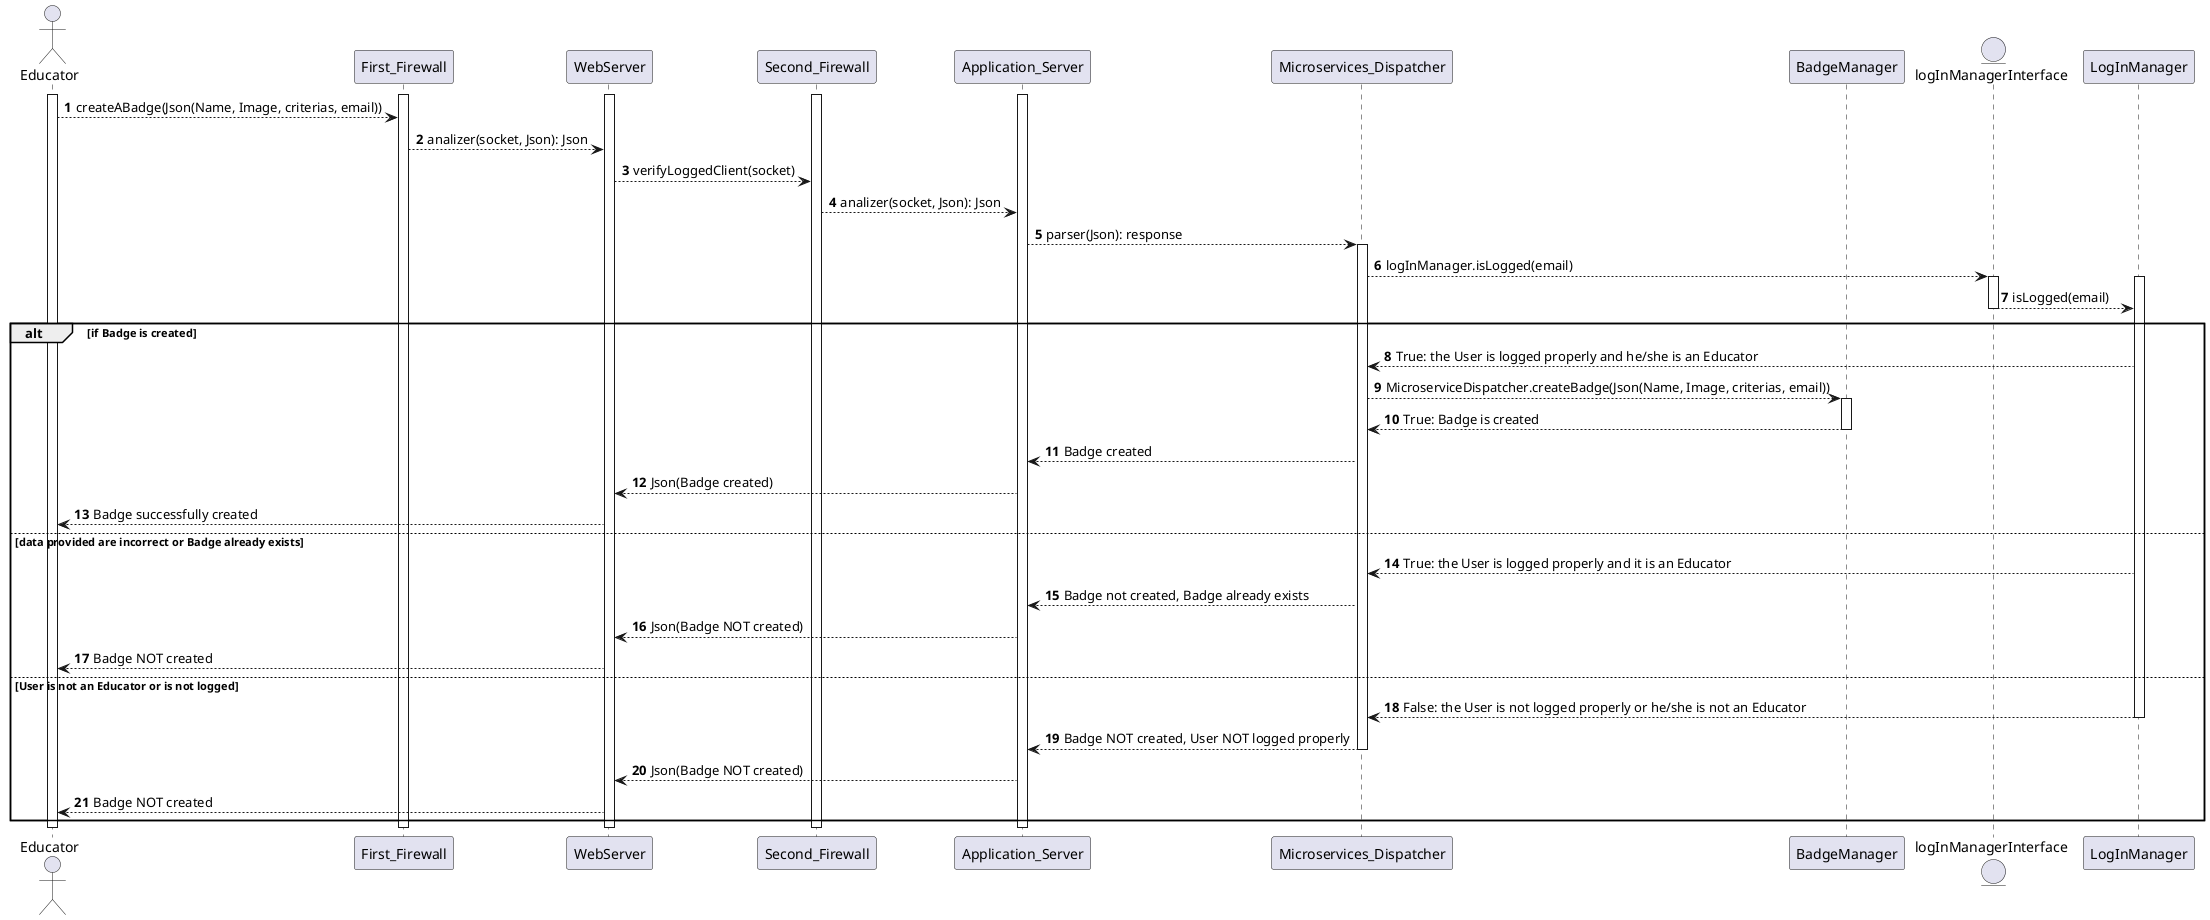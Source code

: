 @startuml

autonumber
actor Educator as U
participant First_Firewall as FF
participant WebServer as WS
participant Second_Firewall as SF
participant Application_Server as AS
participant Microservices_Dispatcher as MD
participant BadgeManager as BM
entity logInManagerInterface as LMI
participant LogInManager as LM

activate U
activate FF
activate WS
activate SF
activate AS
U-->FF: createABadge(Json(Name, Image, criterias, email))
FF-->WS: analizer(socket, Json): Json
WS-->SF: verifyLoggedClient(socket)
SF-->AS: analizer(socket, Json): Json
AS-->MD: parser(Json): response
activate MD
MD-->LMI: logInManager.isLogged(email)
activate LMI
activate LM
LMI-->LM: isLogged(email)
deactivate LMI
alt if Badge is created
    LM-->MD: True: the User is logged properly and he/she is an Educator
    MD-->BM: MicroserviceDispatcher.createBadge(Json(Name, Image, criterias, email))
    activate BM
    BM-->MD: True: Badge is created
    deactivate BM
    MD-->AS: Badge created
    AS-->WS: Json(Badge created)
    WS-->U: Badge successfully created
else  data provided are incorrect or Badge already exists
    LM-->MD: True: the User is logged properly and it is an Educator
    MD-->AS: Badge not created, Badge already exists
    AS-->WS: Json(Badge NOT created)
    WS-->U: Badge NOT created
else User is not an Educator or is not logged
    LM-->MD: False: the User is not logged properly or he/she is not an Educator
    deactivate LM
    MD-->AS: Badge NOT created, User NOT logged properly 
    deactivate MD
    AS-->WS: Json(Badge NOT created)
    WS-->U: Badge NOT created
end
deactivate U
deactivate FF
deactivate WS
deactivate SF
deactivate AS
@enduml